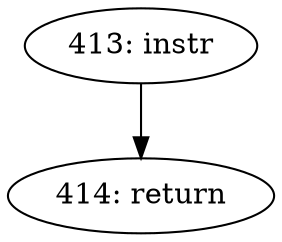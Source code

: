 digraph CFG___tcp_checksum_complete {
413 [label="413: instr"]
	413 -> 414
414 [label="414: return"]
	
}
